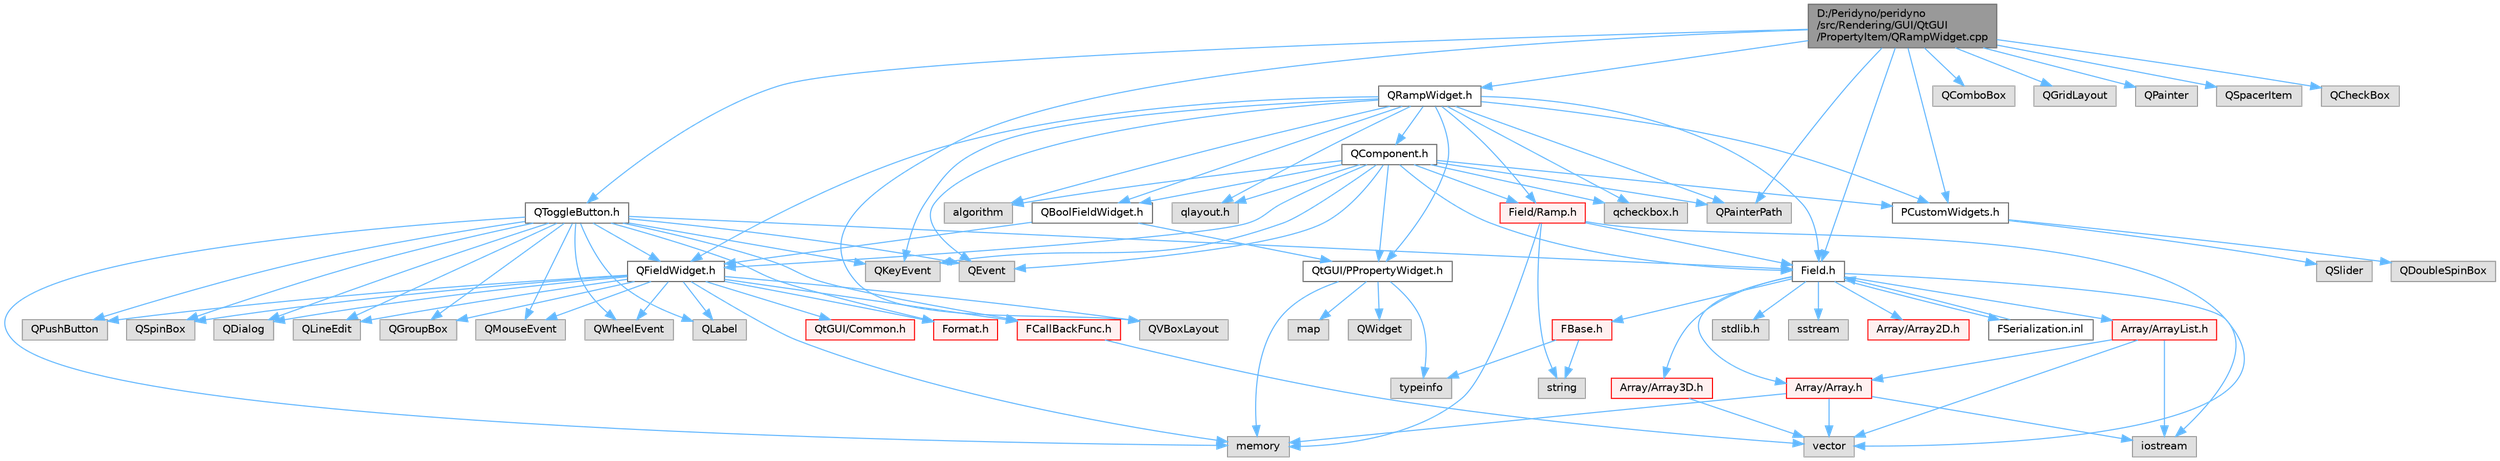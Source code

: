 digraph "D:/Peridyno/peridyno/src/Rendering/GUI/QtGUI/PropertyItem/QRampWidget.cpp"
{
 // LATEX_PDF_SIZE
  bgcolor="transparent";
  edge [fontname=Helvetica,fontsize=10,labelfontname=Helvetica,labelfontsize=10];
  node [fontname=Helvetica,fontsize=10,shape=box,height=0.2,width=0.4];
  Node1 [id="Node000001",label="D:/Peridyno/peridyno\l/src/Rendering/GUI/QtGUI\l/PropertyItem/QRampWidget.cpp",height=0.2,width=0.4,color="gray40", fillcolor="grey60", style="filled", fontcolor="black",tooltip=" "];
  Node1 -> Node2 [id="edge1_Node000001_Node000002",color="steelblue1",style="solid",tooltip=" "];
  Node2 [id="Node000002",label="QRampWidget.h",height=0.2,width=0.4,color="grey40", fillcolor="white", style="filled",URL="$_q_ramp_widget_8h.html",tooltip=" "];
  Node2 -> Node3 [id="edge2_Node000002_Node000003",color="steelblue1",style="solid",tooltip=" "];
  Node3 [id="Node000003",label="QFieldWidget.h",height=0.2,width=0.4,color="grey40", fillcolor="white", style="filled",URL="$_q_field_widget_8h.html",tooltip=" "];
  Node3 -> Node4 [id="edge3_Node000003_Node000004",color="steelblue1",style="solid",tooltip=" "];
  Node4 [id="Node000004",label="QGroupBox",height=0.2,width=0.4,color="grey60", fillcolor="#E0E0E0", style="filled",tooltip=" "];
  Node3 -> Node5 [id="edge4_Node000003_Node000005",color="steelblue1",style="solid",tooltip=" "];
  Node5 [id="Node000005",label="QPushButton",height=0.2,width=0.4,color="grey60", fillcolor="#E0E0E0", style="filled",tooltip=" "];
  Node3 -> Node6 [id="edge5_Node000003_Node000006",color="steelblue1",style="solid",tooltip=" "];
  Node6 [id="Node000006",label="QSpinBox",height=0.2,width=0.4,color="grey60", fillcolor="#E0E0E0", style="filled",tooltip=" "];
  Node3 -> Node7 [id="edge6_Node000003_Node000007",color="steelblue1",style="solid",tooltip=" "];
  Node7 [id="Node000007",label="QDialog",height=0.2,width=0.4,color="grey60", fillcolor="#E0E0E0", style="filled",tooltip=" "];
  Node3 -> Node8 [id="edge7_Node000003_Node000008",color="steelblue1",style="solid",tooltip=" "];
  Node8 [id="Node000008",label="QLineEdit",height=0.2,width=0.4,color="grey60", fillcolor="#E0E0E0", style="filled",tooltip=" "];
  Node3 -> Node9 [id="edge8_Node000003_Node000009",color="steelblue1",style="solid",tooltip=" "];
  Node9 [id="Node000009",label="QMouseEvent",height=0.2,width=0.4,color="grey60", fillcolor="#E0E0E0", style="filled",tooltip=" "];
  Node3 -> Node10 [id="edge9_Node000003_Node000010",color="steelblue1",style="solid",tooltip=" "];
  Node10 [id="Node000010",label="QWheelEvent",height=0.2,width=0.4,color="grey60", fillcolor="#E0E0E0", style="filled",tooltip=" "];
  Node3 -> Node11 [id="edge10_Node000003_Node000011",color="steelblue1",style="solid",tooltip=" "];
  Node11 [id="Node000011",label="QLabel",height=0.2,width=0.4,color="grey60", fillcolor="#E0E0E0", style="filled",tooltip=" "];
  Node3 -> Node12 [id="edge11_Node000003_Node000012",color="steelblue1",style="solid",tooltip=" "];
  Node12 [id="Node000012",label="QVBoxLayout",height=0.2,width=0.4,color="grey60", fillcolor="#E0E0E0", style="filled",tooltip=" "];
  Node3 -> Node13 [id="edge12_Node000003_Node000013",color="steelblue1",style="solid",tooltip=" "];
  Node13 [id="Node000013",label="Format.h",height=0.2,width=0.4,color="red", fillcolor="#FFF0F0", style="filled",URL="$_format_8h.html",tooltip=" "];
  Node3 -> Node15 [id="edge13_Node000003_Node000015",color="steelblue1",style="solid",tooltip=" "];
  Node15 [id="Node000015",label="FCallBackFunc.h",height=0.2,width=0.4,color="red", fillcolor="#FFF0F0", style="filled",URL="$_f_callback_func_8h.html",tooltip=" "];
  Node15 -> Node16 [id="edge14_Node000015_Node000016",color="steelblue1",style="solid",tooltip=" "];
  Node16 [id="Node000016",label="vector",height=0.2,width=0.4,color="grey60", fillcolor="#E0E0E0", style="filled",tooltip=" "];
  Node3 -> Node18 [id="edge15_Node000003_Node000018",color="steelblue1",style="solid",tooltip=" "];
  Node18 [id="Node000018",label="QtGUI/Common.h",height=0.2,width=0.4,color="red", fillcolor="#FFF0F0", style="filled",URL="$_common_8h.html",tooltip=" "];
  Node3 -> Node35 [id="edge16_Node000003_Node000035",color="steelblue1",style="solid",tooltip=" "];
  Node35 [id="Node000035",label="memory",height=0.2,width=0.4,color="grey60", fillcolor="#E0E0E0", style="filled",tooltip=" "];
  Node2 -> Node81 [id="edge17_Node000002_Node000081",color="steelblue1",style="solid",tooltip=" "];
  Node81 [id="Node000081",label="QtGUI/PPropertyWidget.h",height=0.2,width=0.4,color="grey40", fillcolor="white", style="filled",URL="$_p_property_widget_8h.html",tooltip=" "];
  Node81 -> Node82 [id="edge18_Node000081_Node000082",color="steelblue1",style="solid",tooltip=" "];
  Node82 [id="Node000082",label="map",height=0.2,width=0.4,color="grey60", fillcolor="#E0E0E0", style="filled",tooltip=" "];
  Node81 -> Node83 [id="edge19_Node000081_Node000083",color="steelblue1",style="solid",tooltip=" "];
  Node83 [id="Node000083",label="QWidget",height=0.2,width=0.4,color="grey60", fillcolor="#E0E0E0", style="filled",tooltip=" "];
  Node81 -> Node29 [id="edge20_Node000081_Node000029",color="steelblue1",style="solid",tooltip=" "];
  Node29 [id="Node000029",label="typeinfo",height=0.2,width=0.4,color="grey60", fillcolor="#E0E0E0", style="filled",tooltip=" "];
  Node81 -> Node35 [id="edge21_Node000081_Node000035",color="steelblue1",style="solid",tooltip=" "];
  Node2 -> Node84 [id="edge22_Node000002_Node000084",color="steelblue1",style="solid",tooltip=" "];
  Node84 [id="Node000084",label="QKeyEvent",height=0.2,width=0.4,color="grey60", fillcolor="#E0E0E0", style="filled",tooltip=" "];
  Node2 -> Node85 [id="edge23_Node000002_Node000085",color="steelblue1",style="solid",tooltip=" "];
  Node85 [id="Node000085",label="QEvent",height=0.2,width=0.4,color="grey60", fillcolor="#E0E0E0", style="filled",tooltip=" "];
  Node2 -> Node86 [id="edge24_Node000002_Node000086",color="steelblue1",style="solid",tooltip=" "];
  Node86 [id="Node000086",label="Field/Ramp.h",height=0.2,width=0.4,color="red", fillcolor="#FFF0F0", style="filled",URL="$_ramp_8h.html",tooltip=" "];
  Node86 -> Node16 [id="edge25_Node000086_Node000016",color="steelblue1",style="solid",tooltip=" "];
  Node86 -> Node35 [id="edge26_Node000086_Node000035",color="steelblue1",style="solid",tooltip=" "];
  Node86 -> Node30 [id="edge27_Node000086_Node000030",color="steelblue1",style="solid",tooltip=" "];
  Node30 [id="Node000030",label="string",height=0.2,width=0.4,color="grey60", fillcolor="#E0E0E0", style="filled",tooltip=" "];
  Node86 -> Node22 [id="edge28_Node000086_Node000022",color="steelblue1",style="solid",tooltip=" "];
  Node22 [id="Node000022",label="Field.h",height=0.2,width=0.4,color="grey40", fillcolor="white", style="filled",URL="$_field_8h.html",tooltip=" "];
  Node22 -> Node23 [id="edge29_Node000022_Node000023",color="steelblue1",style="solid",tooltip=" "];
  Node23 [id="Node000023",label="iostream",height=0.2,width=0.4,color="grey60", fillcolor="#E0E0E0", style="filled",tooltip=" "];
  Node22 -> Node24 [id="edge30_Node000022_Node000024",color="steelblue1",style="solid",tooltip=" "];
  Node24 [id="Node000024",label="stdlib.h",height=0.2,width=0.4,color="grey60", fillcolor="#E0E0E0", style="filled",tooltip=" "];
  Node22 -> Node25 [id="edge31_Node000022_Node000025",color="steelblue1",style="solid",tooltip=" "];
  Node25 [id="Node000025",label="sstream",height=0.2,width=0.4,color="grey60", fillcolor="#E0E0E0", style="filled",tooltip=" "];
  Node22 -> Node26 [id="edge32_Node000022_Node000026",color="steelblue1",style="solid",tooltip=" "];
  Node26 [id="Node000026",label="FBase.h",height=0.2,width=0.4,color="red", fillcolor="#FFF0F0", style="filled",URL="$_f_base_8h.html",tooltip=" "];
  Node26 -> Node29 [id="edge33_Node000026_Node000029",color="steelblue1",style="solid",tooltip=" "];
  Node26 -> Node30 [id="edge34_Node000026_Node000030",color="steelblue1",style="solid",tooltip=" "];
  Node22 -> Node32 [id="edge35_Node000022_Node000032",color="steelblue1",style="solid",tooltip=" "];
  Node32 [id="Node000032",label="Array/Array.h",height=0.2,width=0.4,color="red", fillcolor="#FFF0F0", style="filled",URL="$_array_8h.html",tooltip=" "];
  Node32 -> Node16 [id="edge36_Node000032_Node000016",color="steelblue1",style="solid",tooltip=" "];
  Node32 -> Node23 [id="edge37_Node000032_Node000023",color="steelblue1",style="solid",tooltip=" "];
  Node32 -> Node35 [id="edge38_Node000032_Node000035",color="steelblue1",style="solid",tooltip=" "];
  Node22 -> Node37 [id="edge39_Node000022_Node000037",color="steelblue1",style="solid",tooltip=" "];
  Node37 [id="Node000037",label="Array/Array2D.h",height=0.2,width=0.4,color="red", fillcolor="#FFF0F0", style="filled",URL="$_array2_d_8h.html",tooltip=" "];
  Node22 -> Node38 [id="edge40_Node000022_Node000038",color="steelblue1",style="solid",tooltip=" "];
  Node38 [id="Node000038",label="Array/Array3D.h",height=0.2,width=0.4,color="red", fillcolor="#FFF0F0", style="filled",URL="$_array3_d_8h.html",tooltip=" "];
  Node38 -> Node16 [id="edge41_Node000038_Node000016",color="steelblue1",style="solid",tooltip=" "];
  Node22 -> Node39 [id="edge42_Node000022_Node000039",color="steelblue1",style="solid",tooltip=" "];
  Node39 [id="Node000039",label="Array/ArrayList.h",height=0.2,width=0.4,color="red", fillcolor="#FFF0F0", style="filled",URL="$_array_list_8h.html",tooltip=" "];
  Node39 -> Node16 [id="edge43_Node000039_Node000016",color="steelblue1",style="solid",tooltip=" "];
  Node39 -> Node23 [id="edge44_Node000039_Node000023",color="steelblue1",style="solid",tooltip=" "];
  Node39 -> Node32 [id="edge45_Node000039_Node000032",color="steelblue1",style="solid",tooltip=" "];
  Node22 -> Node80 [id="edge46_Node000022_Node000080",color="steelblue1",style="solid",tooltip=" "];
  Node80 [id="Node000080",label="FSerialization.inl",height=0.2,width=0.4,color="grey40", fillcolor="white", style="filled",URL="$_f_serialization_8inl.html",tooltip=" "];
  Node80 -> Node22 [id="edge47_Node000080_Node000022",color="steelblue1",style="solid",tooltip=" "];
  Node2 -> Node88 [id="edge48_Node000002_Node000088",color="steelblue1",style="solid",tooltip=" "];
  Node88 [id="Node000088",label="PCustomWidgets.h",height=0.2,width=0.4,color="grey40", fillcolor="white", style="filled",URL="$_p_custom_widgets_8h.html",tooltip=" "];
  Node88 -> Node89 [id="edge49_Node000088_Node000089",color="steelblue1",style="solid",tooltip=" "];
  Node89 [id="Node000089",label="QSlider",height=0.2,width=0.4,color="grey60", fillcolor="#E0E0E0", style="filled",tooltip=" "];
  Node88 -> Node90 [id="edge50_Node000088_Node000090",color="steelblue1",style="solid",tooltip=" "];
  Node90 [id="Node000090",label="QDoubleSpinBox",height=0.2,width=0.4,color="grey60", fillcolor="#E0E0E0", style="filled",tooltip=" "];
  Node2 -> Node91 [id="edge51_Node000002_Node000091",color="steelblue1",style="solid",tooltip=" "];
  Node91 [id="Node000091",label="QBoolFieldWidget.h",height=0.2,width=0.4,color="grey40", fillcolor="white", style="filled",URL="$_q_bool_field_widget_8h.html",tooltip=" "];
  Node91 -> Node3 [id="edge52_Node000091_Node000003",color="steelblue1",style="solid",tooltip=" "];
  Node91 -> Node81 [id="edge53_Node000091_Node000081",color="steelblue1",style="solid",tooltip=" "];
  Node2 -> Node92 [id="edge54_Node000002_Node000092",color="steelblue1",style="solid",tooltip=" "];
  Node92 [id="Node000092",label="qcheckbox.h",height=0.2,width=0.4,color="grey60", fillcolor="#E0E0E0", style="filled",tooltip=" "];
  Node2 -> Node61 [id="edge55_Node000002_Node000061",color="steelblue1",style="solid",tooltip=" "];
  Node61 [id="Node000061",label="algorithm",height=0.2,width=0.4,color="grey60", fillcolor="#E0E0E0", style="filled",tooltip=" "];
  Node2 -> Node93 [id="edge56_Node000002_Node000093",color="steelblue1",style="solid",tooltip=" "];
  Node93 [id="Node000093",label="QPainterPath",height=0.2,width=0.4,color="grey60", fillcolor="#E0E0E0", style="filled",tooltip=" "];
  Node2 -> Node94 [id="edge57_Node000002_Node000094",color="steelblue1",style="solid",tooltip=" "];
  Node94 [id="Node000094",label="qlayout.h",height=0.2,width=0.4,color="grey60", fillcolor="#E0E0E0", style="filled",tooltip=" "];
  Node2 -> Node22 [id="edge58_Node000002_Node000022",color="steelblue1",style="solid",tooltip=" "];
  Node2 -> Node95 [id="edge59_Node000002_Node000095",color="steelblue1",style="solid",tooltip=" "];
  Node95 [id="Node000095",label="QComponent.h",height=0.2,width=0.4,color="grey40", fillcolor="white", style="filled",URL="$_q_component_8h.html",tooltip=" "];
  Node95 -> Node3 [id="edge60_Node000095_Node000003",color="steelblue1",style="solid",tooltip=" "];
  Node95 -> Node81 [id="edge61_Node000095_Node000081",color="steelblue1",style="solid",tooltip=" "];
  Node95 -> Node84 [id="edge62_Node000095_Node000084",color="steelblue1",style="solid",tooltip=" "];
  Node95 -> Node85 [id="edge63_Node000095_Node000085",color="steelblue1",style="solid",tooltip=" "];
  Node95 -> Node86 [id="edge64_Node000095_Node000086",color="steelblue1",style="solid",tooltip=" "];
  Node95 -> Node88 [id="edge65_Node000095_Node000088",color="steelblue1",style="solid",tooltip=" "];
  Node95 -> Node91 [id="edge66_Node000095_Node000091",color="steelblue1",style="solid",tooltip=" "];
  Node95 -> Node92 [id="edge67_Node000095_Node000092",color="steelblue1",style="solid",tooltip=" "];
  Node95 -> Node61 [id="edge68_Node000095_Node000061",color="steelblue1",style="solid",tooltip=" "];
  Node95 -> Node93 [id="edge69_Node000095_Node000093",color="steelblue1",style="solid",tooltip=" "];
  Node95 -> Node94 [id="edge70_Node000095_Node000094",color="steelblue1",style="solid",tooltip=" "];
  Node95 -> Node22 [id="edge71_Node000095_Node000022",color="steelblue1",style="solid",tooltip=" "];
  Node1 -> Node96 [id="edge72_Node000001_Node000096",color="steelblue1",style="solid",tooltip=" "];
  Node96 [id="Node000096",label="QComboBox",height=0.2,width=0.4,color="grey60", fillcolor="#E0E0E0", style="filled",tooltip=" "];
  Node1 -> Node97 [id="edge73_Node000001_Node000097",color="steelblue1",style="solid",tooltip=" "];
  Node97 [id="Node000097",label="QGridLayout",height=0.2,width=0.4,color="grey60", fillcolor="#E0E0E0", style="filled",tooltip=" "];
  Node1 -> Node12 [id="edge74_Node000001_Node000012",color="steelblue1",style="solid",tooltip=" "];
  Node1 -> Node98 [id="edge75_Node000001_Node000098",color="steelblue1",style="solid",tooltip=" "];
  Node98 [id="Node000098",label="QPainter",height=0.2,width=0.4,color="grey60", fillcolor="#E0E0E0", style="filled",tooltip=" "];
  Node1 -> Node99 [id="edge76_Node000001_Node000099",color="steelblue1",style="solid",tooltip=" "];
  Node99 [id="Node000099",label="QSpacerItem",height=0.2,width=0.4,color="grey60", fillcolor="#E0E0E0", style="filled",tooltip=" "];
  Node1 -> Node93 [id="edge77_Node000001_Node000093",color="steelblue1",style="solid",tooltip=" "];
  Node1 -> Node88 [id="edge78_Node000001_Node000088",color="steelblue1",style="solid",tooltip=" "];
  Node1 -> Node100 [id="edge79_Node000001_Node000100",color="steelblue1",style="solid",tooltip=" "];
  Node100 [id="Node000100",label="QCheckBox",height=0.2,width=0.4,color="grey60", fillcolor="#E0E0E0", style="filled",tooltip=" "];
  Node1 -> Node101 [id="edge80_Node000001_Node000101",color="steelblue1",style="solid",tooltip=" "];
  Node101 [id="Node000101",label="QToggleButton.h",height=0.2,width=0.4,color="grey40", fillcolor="white", style="filled",URL="$_q_toggle_button_8h.html",tooltip=" "];
  Node101 -> Node4 [id="edge81_Node000101_Node000004",color="steelblue1",style="solid",tooltip=" "];
  Node101 -> Node5 [id="edge82_Node000101_Node000005",color="steelblue1",style="solid",tooltip=" "];
  Node101 -> Node6 [id="edge83_Node000101_Node000006",color="steelblue1",style="solid",tooltip=" "];
  Node101 -> Node7 [id="edge84_Node000101_Node000007",color="steelblue1",style="solid",tooltip=" "];
  Node101 -> Node8 [id="edge85_Node000101_Node000008",color="steelblue1",style="solid",tooltip=" "];
  Node101 -> Node9 [id="edge86_Node000101_Node000009",color="steelblue1",style="solid",tooltip=" "];
  Node101 -> Node10 [id="edge87_Node000101_Node000010",color="steelblue1",style="solid",tooltip=" "];
  Node101 -> Node11 [id="edge88_Node000101_Node000011",color="steelblue1",style="solid",tooltip=" "];
  Node101 -> Node3 [id="edge89_Node000101_Node000003",color="steelblue1",style="solid",tooltip=" "];
  Node101 -> Node84 [id="edge90_Node000101_Node000084",color="steelblue1",style="solid",tooltip=" "];
  Node101 -> Node85 [id="edge91_Node000101_Node000085",color="steelblue1",style="solid",tooltip=" "];
  Node101 -> Node22 [id="edge92_Node000101_Node000022",color="steelblue1",style="solid",tooltip=" "];
  Node101 -> Node13 [id="edge93_Node000101_Node000013",color="steelblue1",style="solid",tooltip=" "];
  Node101 -> Node15 [id="edge94_Node000101_Node000015",color="steelblue1",style="solid",tooltip=" "];
  Node101 -> Node35 [id="edge95_Node000101_Node000035",color="steelblue1",style="solid",tooltip=" "];
  Node1 -> Node22 [id="edge96_Node000001_Node000022",color="steelblue1",style="solid",tooltip=" "];
}
